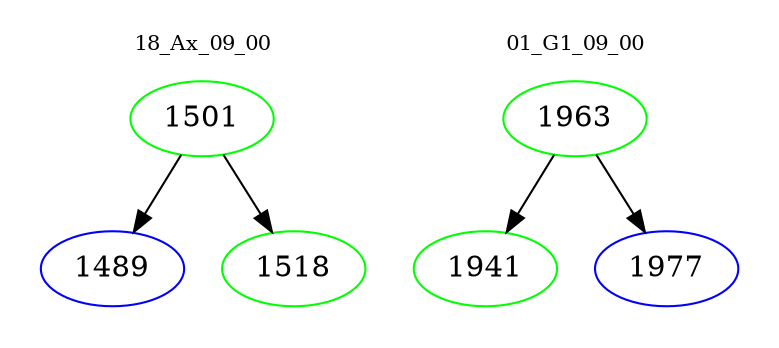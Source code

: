 digraph{
subgraph cluster_0 {
color = white
label = "18_Ax_09_00";
fontsize=10;
T0_1501 [label="1501", color="green"]
T0_1501 -> T0_1489 [color="black"]
T0_1489 [label="1489", color="blue"]
T0_1501 -> T0_1518 [color="black"]
T0_1518 [label="1518", color="green"]
}
subgraph cluster_1 {
color = white
label = "01_G1_09_00";
fontsize=10;
T1_1963 [label="1963", color="green"]
T1_1963 -> T1_1941 [color="black"]
T1_1941 [label="1941", color="green"]
T1_1963 -> T1_1977 [color="black"]
T1_1977 [label="1977", color="blue"]
}
}
